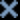 <mxfile>
    <diagram id="AUHEXl9P0qtxZI6PpU9Z" name="Page-1">
        <mxGraphModel dx="876" dy="800" grid="1" gridSize="10" guides="1" tooltips="1" connect="1" arrows="1" fold="1" page="0" pageScale="1" pageWidth="827" pageHeight="1169" background="#000000" math="0" shadow="0" adaptiveColors="auto">
            <root>
                <mxCell id="0"/>
                <mxCell id="1" parent="0"/>
                <mxCell id="2" value="" style="shape=image;verticalLabelPosition=bottom;labelBackgroundColor=default;verticalAlign=top;aspect=fixed;imageAspect=0;image=data:image/png,iVBORw0KGgoAAAANSUhEUgAAAAkAAAAJAQMAAADaX5RTAAAABlBMVEV7mr3///+wksspAAAAAnRSTlP/AOW3MEoAAAAdSURBVAgdY9jXwCDDwNDRwHCwgeExmASygSL7GgB12QiqNHZZIwAAAABJRU5ErkJggg==;rounded=1;" vertex="1" parent="1">
                    <mxGeometry width="9" height="9" as="geometry"/>
                </mxCell>
            </root>
        </mxGraphModel>
    </diagram>
</mxfile>